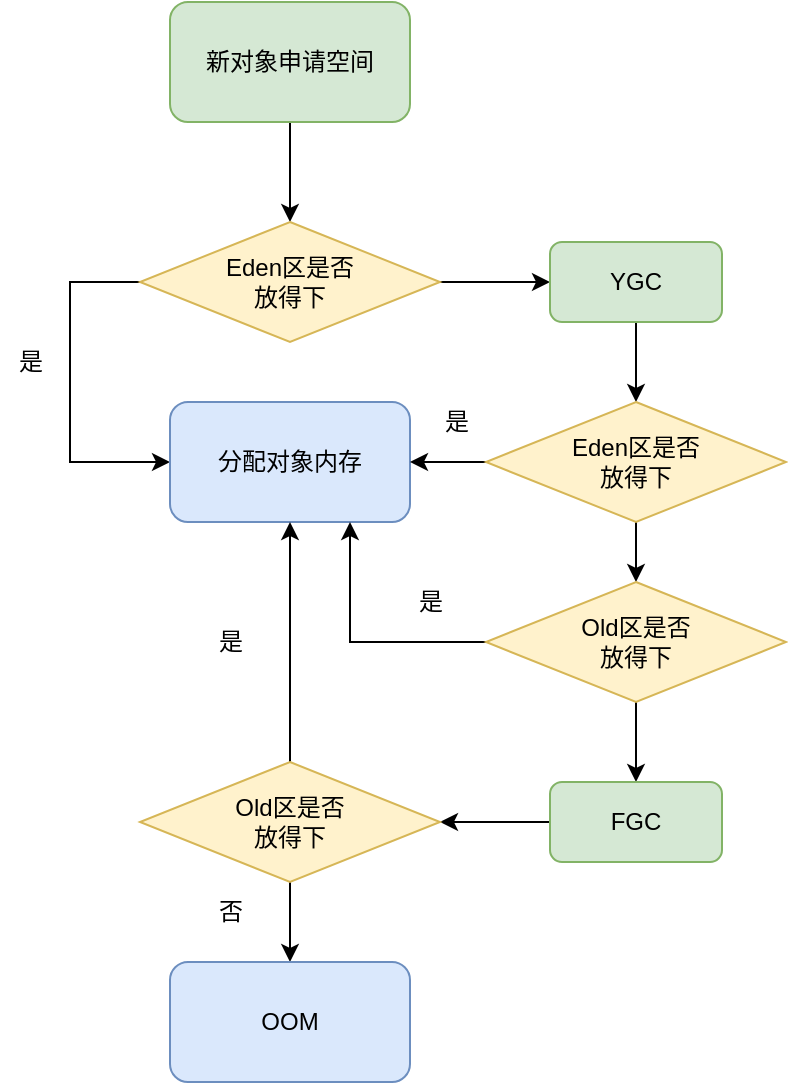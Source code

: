 <mxfile version="14.9.1" type="github">
  <diagram id="JkZPQYlxQQXMIrby8k0a" name="Page-1">
    <mxGraphModel dx="946" dy="536" grid="1" gridSize="10" guides="1" tooltips="1" connect="1" arrows="1" fold="1" page="1" pageScale="1" pageWidth="827" pageHeight="1169" math="0" shadow="0">
      <root>
        <mxCell id="0" />
        <mxCell id="1" parent="0" />
        <mxCell id="1ckluw9A6b03gDBRV9iU-11" value="" style="edgeStyle=orthogonalEdgeStyle;rounded=0;orthogonalLoop=1;jettySize=auto;html=1;" edge="1" parent="1" source="1ckluw9A6b03gDBRV9iU-1" target="1ckluw9A6b03gDBRV9iU-2">
          <mxGeometry relative="1" as="geometry" />
        </mxCell>
        <mxCell id="1ckluw9A6b03gDBRV9iU-1" value="新对象申请空间" style="rounded=1;whiteSpace=wrap;html=1;fillColor=#d5e8d4;strokeColor=#82b366;" vertex="1" parent="1">
          <mxGeometry x="130" y="120" width="120" height="60" as="geometry" />
        </mxCell>
        <mxCell id="1ckluw9A6b03gDBRV9iU-14" value="" style="edgeStyle=orthogonalEdgeStyle;rounded=0;orthogonalLoop=1;jettySize=auto;html=1;" edge="1" parent="1" source="1ckluw9A6b03gDBRV9iU-2" target="1ckluw9A6b03gDBRV9iU-4">
          <mxGeometry relative="1" as="geometry" />
        </mxCell>
        <mxCell id="1ckluw9A6b03gDBRV9iU-19" style="edgeStyle=orthogonalEdgeStyle;rounded=0;orthogonalLoop=1;jettySize=auto;html=1;exitX=0;exitY=0.5;exitDx=0;exitDy=0;entryX=0;entryY=0.5;entryDx=0;entryDy=0;" edge="1" parent="1" source="1ckluw9A6b03gDBRV9iU-2" target="1ckluw9A6b03gDBRV9iU-3">
          <mxGeometry relative="1" as="geometry">
            <Array as="points">
              <mxPoint x="80" y="260" />
              <mxPoint x="80" y="350" />
            </Array>
          </mxGeometry>
        </mxCell>
        <mxCell id="1ckluw9A6b03gDBRV9iU-2" value="Eden区是否&lt;br&gt;放得下" style="rhombus;whiteSpace=wrap;html=1;fillColor=#fff2cc;strokeColor=#d6b656;" vertex="1" parent="1">
          <mxGeometry x="115" y="230" width="150" height="60" as="geometry" />
        </mxCell>
        <mxCell id="1ckluw9A6b03gDBRV9iU-3" value="分配对象内存" style="rounded=1;whiteSpace=wrap;html=1;fillColor=#dae8fc;strokeColor=#6c8ebf;" vertex="1" parent="1">
          <mxGeometry x="130" y="320" width="120" height="60" as="geometry" />
        </mxCell>
        <mxCell id="1ckluw9A6b03gDBRV9iU-15" value="" style="edgeStyle=orthogonalEdgeStyle;rounded=0;orthogonalLoop=1;jettySize=auto;html=1;" edge="1" parent="1" source="1ckluw9A6b03gDBRV9iU-4" target="1ckluw9A6b03gDBRV9iU-6">
          <mxGeometry relative="1" as="geometry" />
        </mxCell>
        <mxCell id="1ckluw9A6b03gDBRV9iU-4" value="YGC" style="rounded=1;whiteSpace=wrap;html=1;fillColor=#d5e8d4;strokeColor=#82b366;" vertex="1" parent="1">
          <mxGeometry x="320" y="240" width="86" height="40" as="geometry" />
        </mxCell>
        <mxCell id="1ckluw9A6b03gDBRV9iU-16" value="" style="edgeStyle=orthogonalEdgeStyle;rounded=0;orthogonalLoop=1;jettySize=auto;html=1;" edge="1" parent="1" source="1ckluw9A6b03gDBRV9iU-6" target="1ckluw9A6b03gDBRV9iU-7">
          <mxGeometry relative="1" as="geometry" />
        </mxCell>
        <mxCell id="1ckluw9A6b03gDBRV9iU-17" value="" style="edgeStyle=orthogonalEdgeStyle;rounded=0;orthogonalLoop=1;jettySize=auto;html=1;" edge="1" parent="1" source="1ckluw9A6b03gDBRV9iU-6" target="1ckluw9A6b03gDBRV9iU-3">
          <mxGeometry relative="1" as="geometry" />
        </mxCell>
        <mxCell id="1ckluw9A6b03gDBRV9iU-6" value="Eden区是否&lt;br&gt;放得下" style="rhombus;whiteSpace=wrap;html=1;fillColor=#fff2cc;strokeColor=#d6b656;" vertex="1" parent="1">
          <mxGeometry x="288" y="320" width="150" height="60" as="geometry" />
        </mxCell>
        <mxCell id="1ckluw9A6b03gDBRV9iU-21" value="" style="edgeStyle=orthogonalEdgeStyle;rounded=0;orthogonalLoop=1;jettySize=auto;html=1;" edge="1" parent="1" source="1ckluw9A6b03gDBRV9iU-7" target="1ckluw9A6b03gDBRV9iU-8">
          <mxGeometry relative="1" as="geometry" />
        </mxCell>
        <mxCell id="1ckluw9A6b03gDBRV9iU-26" style="edgeStyle=orthogonalEdgeStyle;rounded=0;orthogonalLoop=1;jettySize=auto;html=1;exitX=0;exitY=0.5;exitDx=0;exitDy=0;entryX=0.75;entryY=1;entryDx=0;entryDy=0;" edge="1" parent="1" source="1ckluw9A6b03gDBRV9iU-7" target="1ckluw9A6b03gDBRV9iU-3">
          <mxGeometry relative="1" as="geometry" />
        </mxCell>
        <mxCell id="1ckluw9A6b03gDBRV9iU-7" value="Old区是否&lt;br&gt;放得下" style="rhombus;whiteSpace=wrap;html=1;fillColor=#fff2cc;strokeColor=#d6b656;" vertex="1" parent="1">
          <mxGeometry x="288" y="410" width="150" height="60" as="geometry" />
        </mxCell>
        <mxCell id="1ckluw9A6b03gDBRV9iU-22" value="" style="edgeStyle=orthogonalEdgeStyle;rounded=0;orthogonalLoop=1;jettySize=auto;html=1;" edge="1" parent="1" source="1ckluw9A6b03gDBRV9iU-8" target="1ckluw9A6b03gDBRV9iU-9">
          <mxGeometry relative="1" as="geometry" />
        </mxCell>
        <mxCell id="1ckluw9A6b03gDBRV9iU-8" value="FGC" style="rounded=1;whiteSpace=wrap;html=1;fillColor=#d5e8d4;strokeColor=#82b366;" vertex="1" parent="1">
          <mxGeometry x="320" y="510" width="86" height="40" as="geometry" />
        </mxCell>
        <mxCell id="1ckluw9A6b03gDBRV9iU-23" value="" style="edgeStyle=orthogonalEdgeStyle;rounded=0;orthogonalLoop=1;jettySize=auto;html=1;" edge="1" parent="1" source="1ckluw9A6b03gDBRV9iU-9" target="1ckluw9A6b03gDBRV9iU-10">
          <mxGeometry relative="1" as="geometry" />
        </mxCell>
        <mxCell id="1ckluw9A6b03gDBRV9iU-24" style="edgeStyle=orthogonalEdgeStyle;rounded=0;orthogonalLoop=1;jettySize=auto;html=1;exitX=0.5;exitY=0;exitDx=0;exitDy=0;entryX=0.5;entryY=1;entryDx=0;entryDy=0;" edge="1" parent="1" source="1ckluw9A6b03gDBRV9iU-9" target="1ckluw9A6b03gDBRV9iU-3">
          <mxGeometry relative="1" as="geometry" />
        </mxCell>
        <mxCell id="1ckluw9A6b03gDBRV9iU-9" value="Old区是否&lt;br&gt;放得下" style="rhombus;whiteSpace=wrap;html=1;fillColor=#fff2cc;strokeColor=#d6b656;" vertex="1" parent="1">
          <mxGeometry x="115" y="500" width="150" height="60" as="geometry" />
        </mxCell>
        <mxCell id="1ckluw9A6b03gDBRV9iU-10" value="OOM" style="rounded=1;whiteSpace=wrap;html=1;fillColor=#dae8fc;strokeColor=#6c8ebf;" vertex="1" parent="1">
          <mxGeometry x="130" y="600" width="120" height="60" as="geometry" />
        </mxCell>
        <mxCell id="1ckluw9A6b03gDBRV9iU-18" value="是" style="text;html=1;align=center;verticalAlign=middle;resizable=0;points=[];autosize=1;strokeColor=none;" vertex="1" parent="1">
          <mxGeometry x="258" y="320" width="30" height="20" as="geometry" />
        </mxCell>
        <mxCell id="1ckluw9A6b03gDBRV9iU-20" value="是" style="text;html=1;align=center;verticalAlign=middle;resizable=0;points=[];autosize=1;strokeColor=none;" vertex="1" parent="1">
          <mxGeometry x="45" y="290" width="30" height="20" as="geometry" />
        </mxCell>
        <mxCell id="1ckluw9A6b03gDBRV9iU-27" value="是" style="text;html=1;align=center;verticalAlign=middle;resizable=0;points=[];autosize=1;strokeColor=none;" vertex="1" parent="1">
          <mxGeometry x="245" y="410" width="30" height="20" as="geometry" />
        </mxCell>
        <mxCell id="1ckluw9A6b03gDBRV9iU-29" value="是" style="text;html=1;align=center;verticalAlign=middle;resizable=0;points=[];autosize=1;strokeColor=none;" vertex="1" parent="1">
          <mxGeometry x="145" y="430" width="30" height="20" as="geometry" />
        </mxCell>
        <mxCell id="1ckluw9A6b03gDBRV9iU-30" value="否" style="text;html=1;align=center;verticalAlign=middle;resizable=0;points=[];autosize=1;strokeColor=none;" vertex="1" parent="1">
          <mxGeometry x="145" y="565" width="30" height="20" as="geometry" />
        </mxCell>
      </root>
    </mxGraphModel>
  </diagram>
</mxfile>
